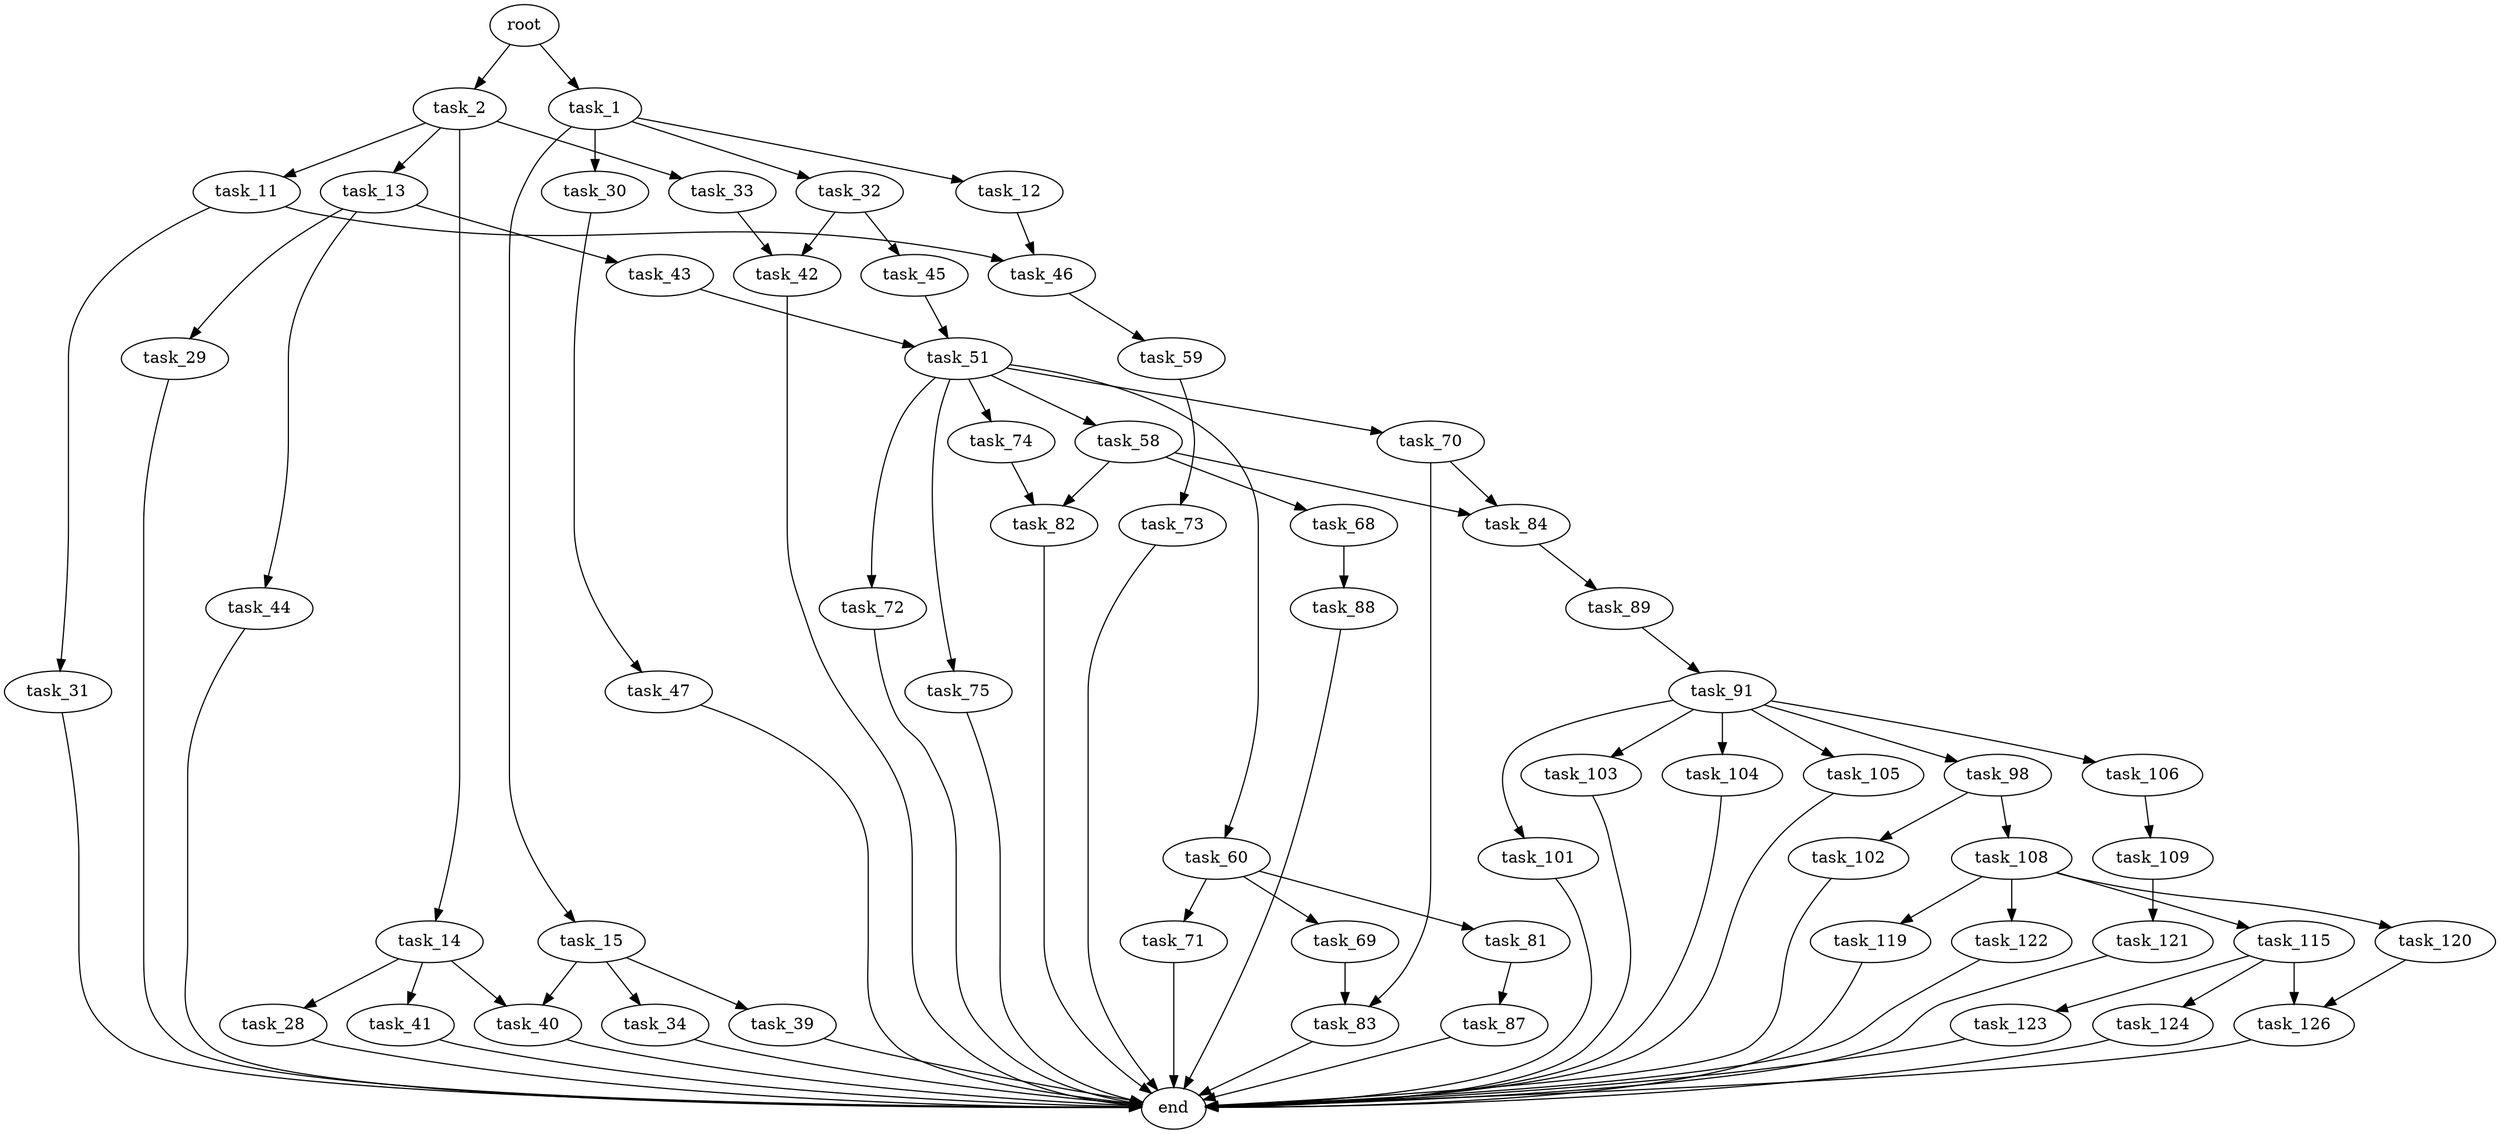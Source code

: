 digraph G {
  root [size="0.000000"];
  task_1 [size="461311500763.000000"];
  task_2 [size="3837279923.000000"];
  task_12 [size="231928233984.000000"];
  task_15 [size="50631080459.000000"];
  task_30 [size="520268189272.000000"];
  task_32 [size="31166504394.000000"];
  task_11 [size="9935562126.000000"];
  task_13 [size="549755813888.000000"];
  task_14 [size="6640986773.000000"];
  task_33 [size="37111636892.000000"];
  task_31 [size="782757789696.000000"];
  task_46 [size="32474964412.000000"];
  task_29 [size="25257253570.000000"];
  task_43 [size="61804596864.000000"];
  task_44 [size="549755813888.000000"];
  task_28 [size="11300671804.000000"];
  task_40 [size="68719476736.000000"];
  task_41 [size="549755813888.000000"];
  task_34 [size="30432923546.000000"];
  task_39 [size="21573535890.000000"];
  end [size="0.000000"];
  task_47 [size="2640168266.000000"];
  task_42 [size="4717921149.000000"];
  task_45 [size="8821121374.000000"];
  task_51 [size="68719476736.000000"];
  task_59 [size="462453875206.000000"];
  task_58 [size="10211882807.000000"];
  task_60 [size="908528776517.000000"];
  task_70 [size="886681437200.000000"];
  task_72 [size="549755813888.000000"];
  task_74 [size="19533318656.000000"];
  task_75 [size="68719476736.000000"];
  task_68 [size="231928233984.000000"];
  task_82 [size="231928233984.000000"];
  task_84 [size="8589934592.000000"];
  task_73 [size="3152475204.000000"];
  task_69 [size="28991029248.000000"];
  task_71 [size="549755813888.000000"];
  task_81 [size="9119623528.000000"];
  task_88 [size="368293445632.000000"];
  task_83 [size="231928233984.000000"];
  task_87 [size="629815924186.000000"];
  task_89 [size="3392961272.000000"];
  task_91 [size="13966021382.000000"];
  task_98 [size="150599710740.000000"];
  task_101 [size="27570290164.000000"];
  task_103 [size="134217728000.000000"];
  task_104 [size="2055602685.000000"];
  task_105 [size="49804750563.000000"];
  task_106 [size="416752319724.000000"];
  task_102 [size="40161554722.000000"];
  task_108 [size="10652040032.000000"];
  task_109 [size="645260463021.000000"];
  task_115 [size="231928233984.000000"];
  task_119 [size="484541034790.000000"];
  task_120 [size="519534624804.000000"];
  task_122 [size="303801751055.000000"];
  task_121 [size="5230454976.000000"];
  task_123 [size="3860475988.000000"];
  task_124 [size="231928233984.000000"];
  task_126 [size="28991029248.000000"];

  root -> task_1 [size="1.000000"];
  root -> task_2 [size="1.000000"];
  task_1 -> task_12 [size="838860800.000000"];
  task_1 -> task_15 [size="838860800.000000"];
  task_1 -> task_30 [size="838860800.000000"];
  task_1 -> task_32 [size="838860800.000000"];
  task_2 -> task_11 [size="75497472.000000"];
  task_2 -> task_13 [size="75497472.000000"];
  task_2 -> task_14 [size="75497472.000000"];
  task_2 -> task_33 [size="75497472.000000"];
  task_12 -> task_46 [size="301989888.000000"];
  task_15 -> task_34 [size="75497472.000000"];
  task_15 -> task_39 [size="75497472.000000"];
  task_15 -> task_40 [size="75497472.000000"];
  task_30 -> task_47 [size="536870912.000000"];
  task_32 -> task_42 [size="33554432.000000"];
  task_32 -> task_45 [size="33554432.000000"];
  task_11 -> task_31 [size="679477248.000000"];
  task_11 -> task_46 [size="679477248.000000"];
  task_13 -> task_29 [size="536870912.000000"];
  task_13 -> task_43 [size="536870912.000000"];
  task_13 -> task_44 [size="536870912.000000"];
  task_14 -> task_28 [size="134217728.000000"];
  task_14 -> task_40 [size="134217728.000000"];
  task_14 -> task_41 [size="134217728.000000"];
  task_33 -> task_42 [size="679477248.000000"];
  task_31 -> end [size="1.000000"];
  task_46 -> task_59 [size="33554432.000000"];
  task_29 -> end [size="1.000000"];
  task_43 -> task_51 [size="134217728.000000"];
  task_44 -> end [size="1.000000"];
  task_28 -> end [size="1.000000"];
  task_40 -> end [size="1.000000"];
  task_41 -> end [size="1.000000"];
  task_34 -> end [size="1.000000"];
  task_39 -> end [size="1.000000"];
  task_47 -> end [size="1.000000"];
  task_42 -> end [size="1.000000"];
  task_45 -> task_51 [size="209715200.000000"];
  task_51 -> task_58 [size="134217728.000000"];
  task_51 -> task_60 [size="134217728.000000"];
  task_51 -> task_70 [size="134217728.000000"];
  task_51 -> task_72 [size="134217728.000000"];
  task_51 -> task_74 [size="134217728.000000"];
  task_51 -> task_75 [size="134217728.000000"];
  task_59 -> task_73 [size="679477248.000000"];
  task_58 -> task_68 [size="209715200.000000"];
  task_58 -> task_82 [size="209715200.000000"];
  task_58 -> task_84 [size="209715200.000000"];
  task_60 -> task_69 [size="679477248.000000"];
  task_60 -> task_71 [size="679477248.000000"];
  task_60 -> task_81 [size="679477248.000000"];
  task_70 -> task_83 [size="536870912.000000"];
  task_70 -> task_84 [size="536870912.000000"];
  task_72 -> end [size="1.000000"];
  task_74 -> task_82 [size="33554432.000000"];
  task_75 -> end [size="1.000000"];
  task_68 -> task_88 [size="301989888.000000"];
  task_82 -> end [size="1.000000"];
  task_84 -> task_89 [size="33554432.000000"];
  task_73 -> end [size="1.000000"];
  task_69 -> task_83 [size="75497472.000000"];
  task_71 -> end [size="1.000000"];
  task_81 -> task_87 [size="411041792.000000"];
  task_88 -> end [size="1.000000"];
  task_83 -> end [size="1.000000"];
  task_87 -> end [size="1.000000"];
  task_89 -> task_91 [size="134217728.000000"];
  task_91 -> task_98 [size="679477248.000000"];
  task_91 -> task_101 [size="679477248.000000"];
  task_91 -> task_103 [size="679477248.000000"];
  task_91 -> task_104 [size="679477248.000000"];
  task_91 -> task_105 [size="679477248.000000"];
  task_91 -> task_106 [size="679477248.000000"];
  task_98 -> task_102 [size="134217728.000000"];
  task_98 -> task_108 [size="134217728.000000"];
  task_101 -> end [size="1.000000"];
  task_103 -> end [size="1.000000"];
  task_104 -> end [size="1.000000"];
  task_105 -> end [size="1.000000"];
  task_106 -> task_109 [size="536870912.000000"];
  task_102 -> end [size="1.000000"];
  task_108 -> task_115 [size="536870912.000000"];
  task_108 -> task_119 [size="536870912.000000"];
  task_108 -> task_120 [size="536870912.000000"];
  task_108 -> task_122 [size="536870912.000000"];
  task_109 -> task_121 [size="679477248.000000"];
  task_115 -> task_123 [size="301989888.000000"];
  task_115 -> task_124 [size="301989888.000000"];
  task_115 -> task_126 [size="301989888.000000"];
  task_119 -> end [size="1.000000"];
  task_120 -> task_126 [size="536870912.000000"];
  task_122 -> end [size="1.000000"];
  task_121 -> end [size="1.000000"];
  task_123 -> end [size="1.000000"];
  task_124 -> end [size="1.000000"];
  task_126 -> end [size="1.000000"];
}
